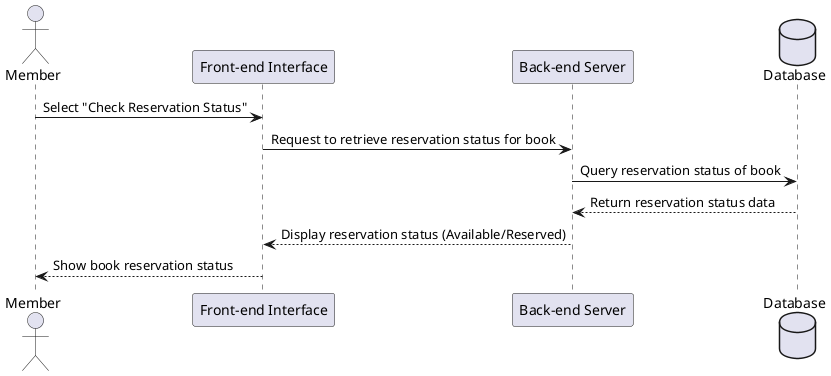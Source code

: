 @startuml
actor Member as member
participant "Front-end Interface" as frontend
participant "Back-end Server" as backend
database "Database" as database

member -> frontend : Select "Check Reservation Status"
frontend -> backend : Request to retrieve reservation status for book
backend -> database : Query reservation status of book
database --> backend : Return reservation status data
backend --> frontend : Display reservation status (Available/Reserved)
frontend --> member : Show book reservation status

@enduml